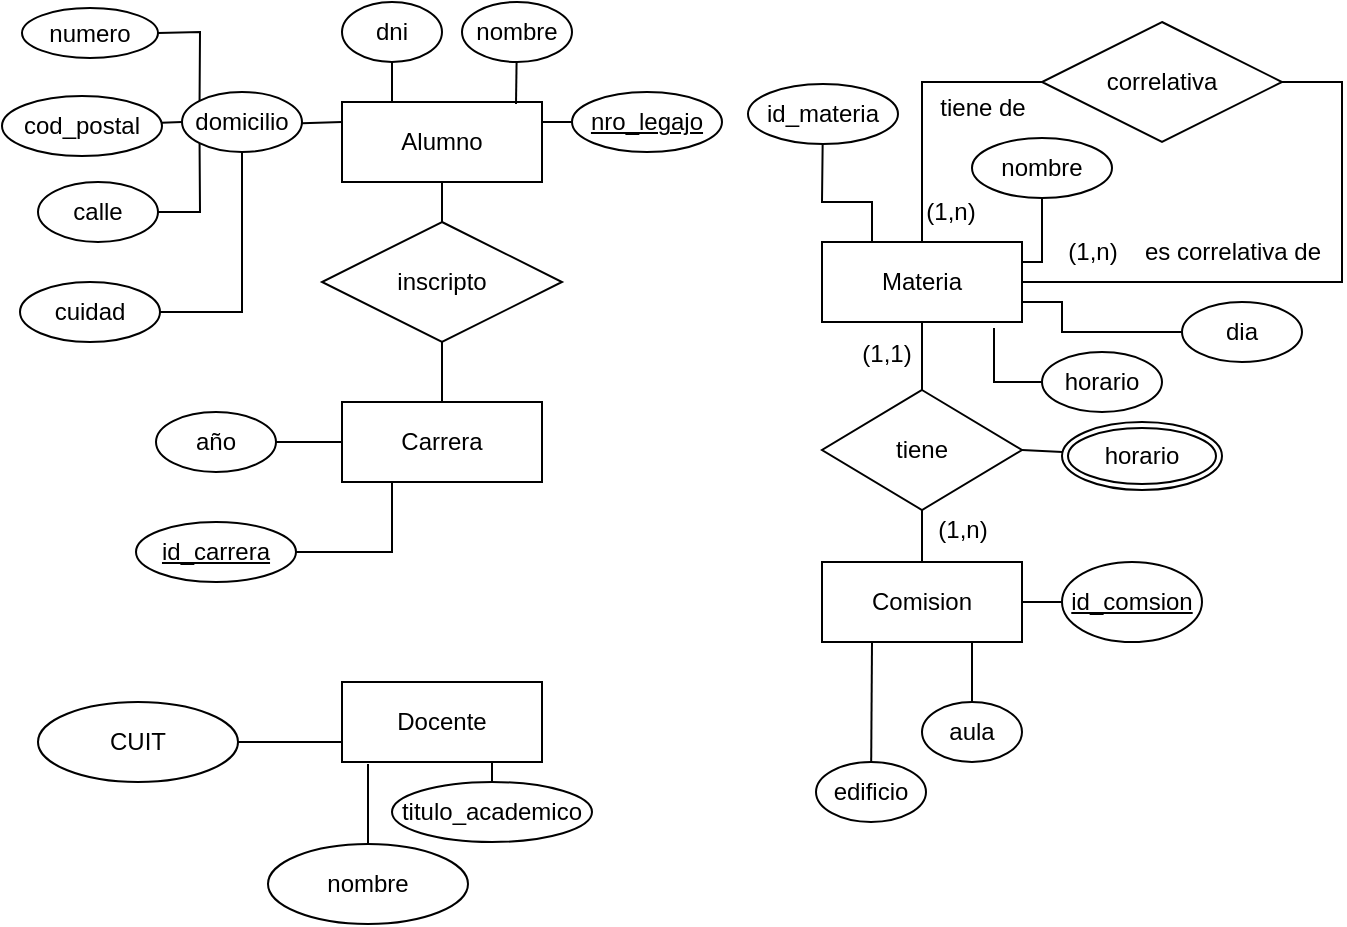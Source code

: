<mxfile version="24.0.7" type="github">
  <diagram name="Página-1" id="SdU5Aa-HrzC9FdkwVD95">
    <mxGraphModel dx="1306" dy="423" grid="1" gridSize="10" guides="1" tooltips="1" connect="1" arrows="1" fold="1" page="1" pageScale="1" pageWidth="827" pageHeight="1169" math="0" shadow="0">
      <root>
        <mxCell id="0" />
        <mxCell id="1" parent="0" />
        <mxCell id="RJvoUlat_AL-16lGaqhq-1" value="Alumno" style="whiteSpace=wrap;html=1;align=center;" vertex="1" parent="1">
          <mxGeometry x="160" y="90" width="100" height="40" as="geometry" />
        </mxCell>
        <mxCell id="RJvoUlat_AL-16lGaqhq-2" value="Carrera" style="whiteSpace=wrap;html=1;align=center;" vertex="1" parent="1">
          <mxGeometry x="160" y="240" width="100" height="40" as="geometry" />
        </mxCell>
        <mxCell id="RJvoUlat_AL-16lGaqhq-4" value="Materia" style="whiteSpace=wrap;html=1;align=center;" vertex="1" parent="1">
          <mxGeometry x="400" y="160" width="100" height="40" as="geometry" />
        </mxCell>
        <mxCell id="RJvoUlat_AL-16lGaqhq-5" value="Comision" style="whiteSpace=wrap;html=1;align=center;" vertex="1" parent="1">
          <mxGeometry x="400" y="320" width="100" height="40" as="geometry" />
        </mxCell>
        <mxCell id="RJvoUlat_AL-16lGaqhq-6" value="tiene" style="shape=rhombus;perimeter=rhombusPerimeter;whiteSpace=wrap;html=1;align=center;" vertex="1" parent="1">
          <mxGeometry x="400" y="234" width="100" height="60" as="geometry" />
        </mxCell>
        <mxCell id="RJvoUlat_AL-16lGaqhq-7" value="" style="endArrow=none;html=1;rounded=0;exitX=0.5;exitY=0;exitDx=0;exitDy=0;entryX=0.5;entryY=1;entryDx=0;entryDy=0;" edge="1" parent="1" source="RJvoUlat_AL-16lGaqhq-6" target="RJvoUlat_AL-16lGaqhq-4">
          <mxGeometry relative="1" as="geometry">
            <mxPoint x="230" y="230" as="sourcePoint" />
            <mxPoint x="390" y="230" as="targetPoint" />
          </mxGeometry>
        </mxCell>
        <mxCell id="RJvoUlat_AL-16lGaqhq-8" value="(1,1)" style="text;html=1;align=center;verticalAlign=middle;resizable=0;points=[];autosize=1;strokeColor=none;fillColor=none;" vertex="1" parent="1">
          <mxGeometry x="407" y="201" width="50" height="30" as="geometry" />
        </mxCell>
        <mxCell id="RJvoUlat_AL-16lGaqhq-9" value="" style="endArrow=none;html=1;rounded=0;exitX=0.5;exitY=0;exitDx=0;exitDy=0;entryX=0.5;entryY=1;entryDx=0;entryDy=0;" edge="1" parent="1" source="RJvoUlat_AL-16lGaqhq-5" target="RJvoUlat_AL-16lGaqhq-6">
          <mxGeometry relative="1" as="geometry">
            <mxPoint x="230" y="230" as="sourcePoint" />
            <mxPoint x="390" y="230" as="targetPoint" />
          </mxGeometry>
        </mxCell>
        <mxCell id="RJvoUlat_AL-16lGaqhq-10" value="(1,n)" style="text;html=1;align=center;verticalAlign=middle;resizable=0;points=[];autosize=1;strokeColor=none;fillColor=none;" vertex="1" parent="1">
          <mxGeometry x="445" y="289" width="50" height="30" as="geometry" />
        </mxCell>
        <mxCell id="RJvoUlat_AL-16lGaqhq-12" value="dni" style="ellipse;whiteSpace=wrap;html=1;align=center;" vertex="1" parent="1">
          <mxGeometry x="160" y="40" width="50" height="30" as="geometry" />
        </mxCell>
        <mxCell id="RJvoUlat_AL-16lGaqhq-13" value="" style="endArrow=none;html=1;rounded=0;exitX=0.25;exitY=0;exitDx=0;exitDy=0;entryX=0.5;entryY=1;entryDx=0;entryDy=0;" edge="1" parent="1" source="RJvoUlat_AL-16lGaqhq-1" target="RJvoUlat_AL-16lGaqhq-12">
          <mxGeometry relative="1" as="geometry">
            <mxPoint x="230" y="230" as="sourcePoint" />
            <mxPoint x="390" y="230" as="targetPoint" />
          </mxGeometry>
        </mxCell>
        <mxCell id="RJvoUlat_AL-16lGaqhq-14" value="" style="endArrow=none;html=1;rounded=0;exitX=0.87;exitY=0.025;exitDx=0;exitDy=0;exitPerimeter=0;" edge="1" parent="1" source="RJvoUlat_AL-16lGaqhq-1" target="RJvoUlat_AL-16lGaqhq-15">
          <mxGeometry relative="1" as="geometry">
            <mxPoint x="230" y="230" as="sourcePoint" />
            <mxPoint x="235" y="70" as="targetPoint" />
          </mxGeometry>
        </mxCell>
        <mxCell id="RJvoUlat_AL-16lGaqhq-15" value="nombre" style="ellipse;whiteSpace=wrap;html=1;align=center;" vertex="1" parent="1">
          <mxGeometry x="220" y="40" width="55" height="30" as="geometry" />
        </mxCell>
        <mxCell id="RJvoUlat_AL-16lGaqhq-16" value="" style="endArrow=none;html=1;rounded=0;exitX=1;exitY=0.25;exitDx=0;exitDy=0;" edge="1" parent="1" source="RJvoUlat_AL-16lGaqhq-1" target="RJvoUlat_AL-16lGaqhq-17">
          <mxGeometry relative="1" as="geometry">
            <mxPoint x="230" y="230" as="sourcePoint" />
            <mxPoint x="300" y="100" as="targetPoint" />
          </mxGeometry>
        </mxCell>
        <mxCell id="RJvoUlat_AL-16lGaqhq-17" value="nro_legajo" style="ellipse;whiteSpace=wrap;html=1;align=center;fontStyle=4" vertex="1" parent="1">
          <mxGeometry x="275" y="85" width="75" height="30" as="geometry" />
        </mxCell>
        <mxCell id="RJvoUlat_AL-16lGaqhq-18" value="" style="endArrow=none;html=1;rounded=0;exitX=0;exitY=0.25;exitDx=0;exitDy=0;" edge="1" parent="1" source="RJvoUlat_AL-16lGaqhq-1" target="RJvoUlat_AL-16lGaqhq-19">
          <mxGeometry relative="1" as="geometry">
            <mxPoint x="230" y="230" as="sourcePoint" />
            <mxPoint x="90" y="100" as="targetPoint" />
          </mxGeometry>
        </mxCell>
        <mxCell id="RJvoUlat_AL-16lGaqhq-19" value="domicilio" style="ellipse;whiteSpace=wrap;html=1;align=center;" vertex="1" parent="1">
          <mxGeometry x="80" y="85" width="60" height="30" as="geometry" />
        </mxCell>
        <mxCell id="RJvoUlat_AL-16lGaqhq-20" value="" style="endArrow=none;html=1;rounded=0;exitX=0;exitY=1;exitDx=0;exitDy=0;" edge="1" parent="1" source="RJvoUlat_AL-16lGaqhq-19" target="RJvoUlat_AL-16lGaqhq-21">
          <mxGeometry relative="1" as="geometry">
            <mxPoint x="30" y="230" as="sourcePoint" />
            <mxPoint x="40" y="140" as="targetPoint" />
            <Array as="points">
              <mxPoint x="89" y="145" />
            </Array>
          </mxGeometry>
        </mxCell>
        <mxCell id="RJvoUlat_AL-16lGaqhq-21" value="calle" style="ellipse;whiteSpace=wrap;html=1;align=center;" vertex="1" parent="1">
          <mxGeometry x="8" y="130" width="60" height="30" as="geometry" />
        </mxCell>
        <mxCell id="RJvoUlat_AL-16lGaqhq-23" value="numero" style="ellipse;whiteSpace=wrap;html=1;align=center;" vertex="1" parent="1">
          <mxGeometry y="43" width="68" height="25" as="geometry" />
        </mxCell>
        <mxCell id="RJvoUlat_AL-16lGaqhq-24" value="" style="endArrow=none;html=1;rounded=0;exitX=0;exitY=0;exitDx=0;exitDy=0;entryX=1;entryY=0.5;entryDx=0;entryDy=0;" edge="1" parent="1" source="RJvoUlat_AL-16lGaqhq-19" target="RJvoUlat_AL-16lGaqhq-23">
          <mxGeometry relative="1" as="geometry">
            <mxPoint x="30" y="230" as="sourcePoint" />
            <mxPoint x="89" y="60" as="targetPoint" />
            <Array as="points">
              <mxPoint x="89" y="55" />
            </Array>
          </mxGeometry>
        </mxCell>
        <mxCell id="RJvoUlat_AL-16lGaqhq-25" value="" style="endArrow=none;html=1;rounded=0;exitX=0;exitY=0.5;exitDx=0;exitDy=0;" edge="1" parent="1" source="RJvoUlat_AL-16lGaqhq-19" target="RJvoUlat_AL-16lGaqhq-26">
          <mxGeometry relative="1" as="geometry">
            <mxPoint x="30" y="230" as="sourcePoint" />
            <mxPoint x="20" y="100" as="targetPoint" />
          </mxGeometry>
        </mxCell>
        <mxCell id="RJvoUlat_AL-16lGaqhq-26" value="cod_postal" style="ellipse;whiteSpace=wrap;html=1;align=center;" vertex="1" parent="1">
          <mxGeometry x="-10" y="87" width="80" height="30" as="geometry" />
        </mxCell>
        <mxCell id="RJvoUlat_AL-16lGaqhq-27" value="cuidad" style="ellipse;whiteSpace=wrap;html=1;align=center;" vertex="1" parent="1">
          <mxGeometry x="-1" y="180" width="70" height="30" as="geometry" />
        </mxCell>
        <mxCell id="RJvoUlat_AL-16lGaqhq-28" value="" style="endArrow=none;html=1;rounded=0;exitX=1;exitY=0.5;exitDx=0;exitDy=0;entryX=0.5;entryY=1;entryDx=0;entryDy=0;" edge="1" parent="1" source="RJvoUlat_AL-16lGaqhq-27" target="RJvoUlat_AL-16lGaqhq-19">
          <mxGeometry relative="1" as="geometry">
            <mxPoint x="30" y="230" as="sourcePoint" />
            <mxPoint x="190" y="230" as="targetPoint" />
            <Array as="points">
              <mxPoint x="110" y="195" />
            </Array>
          </mxGeometry>
        </mxCell>
        <mxCell id="RJvoUlat_AL-16lGaqhq-29" value="" style="endArrow=none;html=1;rounded=0;exitX=0.5;exitY=1;exitDx=0;exitDy=0;" edge="1" parent="1" source="RJvoUlat_AL-16lGaqhq-1" target="RJvoUlat_AL-16lGaqhq-30">
          <mxGeometry relative="1" as="geometry">
            <mxPoint x="30" y="230" as="sourcePoint" />
            <mxPoint x="210" y="180" as="targetPoint" />
          </mxGeometry>
        </mxCell>
        <mxCell id="RJvoUlat_AL-16lGaqhq-30" value="inscripto" style="shape=rhombus;perimeter=rhombusPerimeter;whiteSpace=wrap;html=1;align=center;" vertex="1" parent="1">
          <mxGeometry x="150" y="150" width="120" height="60" as="geometry" />
        </mxCell>
        <mxCell id="RJvoUlat_AL-16lGaqhq-31" value="" style="endArrow=none;html=1;rounded=0;exitX=0.5;exitY=1;exitDx=0;exitDy=0;entryX=0.5;entryY=0;entryDx=0;entryDy=0;" edge="1" parent="1" source="RJvoUlat_AL-16lGaqhq-30" target="RJvoUlat_AL-16lGaqhq-2">
          <mxGeometry relative="1" as="geometry">
            <mxPoint x="220" y="220" as="sourcePoint" />
            <mxPoint x="190" y="230" as="targetPoint" />
          </mxGeometry>
        </mxCell>
        <mxCell id="RJvoUlat_AL-16lGaqhq-32" value="" style="endArrow=none;html=1;rounded=0;entryX=0;entryY=0.5;entryDx=0;entryDy=0;exitX=1;exitY=0.5;exitDx=0;exitDy=0;" edge="1" parent="1" source="RJvoUlat_AL-16lGaqhq-33" target="RJvoUlat_AL-16lGaqhq-2">
          <mxGeometry relative="1" as="geometry">
            <mxPoint x="90" y="260" as="sourcePoint" />
            <mxPoint x="190" y="230" as="targetPoint" />
          </mxGeometry>
        </mxCell>
        <mxCell id="RJvoUlat_AL-16lGaqhq-33" value="año" style="ellipse;whiteSpace=wrap;html=1;align=center;" vertex="1" parent="1">
          <mxGeometry x="67" y="245" width="60" height="30" as="geometry" />
        </mxCell>
        <mxCell id="RJvoUlat_AL-16lGaqhq-34" value="" style="endArrow=none;html=1;rounded=0;exitX=0.25;exitY=1;exitDx=0;exitDy=0;" edge="1" parent="1" source="RJvoUlat_AL-16lGaqhq-2" target="RJvoUlat_AL-16lGaqhq-35">
          <mxGeometry relative="1" as="geometry">
            <mxPoint x="30" y="230" as="sourcePoint" />
            <mxPoint x="120" y="320" as="targetPoint" />
            <Array as="points">
              <mxPoint x="185" y="315" />
            </Array>
          </mxGeometry>
        </mxCell>
        <mxCell id="RJvoUlat_AL-16lGaqhq-35" value="id_carrera" style="ellipse;whiteSpace=wrap;html=1;align=center;fontStyle=4;" vertex="1" parent="1">
          <mxGeometry x="57" y="300" width="80" height="30" as="geometry" />
        </mxCell>
        <mxCell id="RJvoUlat_AL-16lGaqhq-39" value="" style="endArrow=none;html=1;rounded=0;exitX=0.25;exitY=0;exitDx=0;exitDy=0;" edge="1" parent="1" source="RJvoUlat_AL-16lGaqhq-4" target="RJvoUlat_AL-16lGaqhq-40">
          <mxGeometry relative="1" as="geometry">
            <mxPoint x="200" y="230" as="sourcePoint" />
            <mxPoint x="425" y="120" as="targetPoint" />
            <Array as="points">
              <mxPoint x="425" y="140" />
              <mxPoint x="400" y="140" />
            </Array>
          </mxGeometry>
        </mxCell>
        <mxCell id="RJvoUlat_AL-16lGaqhq-40" value="id_materia" style="ellipse;whiteSpace=wrap;html=1;align=center;" vertex="1" parent="1">
          <mxGeometry x="363" y="81" width="75" height="30" as="geometry" />
        </mxCell>
        <mxCell id="RJvoUlat_AL-16lGaqhq-42" value="nombre" style="ellipse;whiteSpace=wrap;html=1;align=center;" vertex="1" parent="1">
          <mxGeometry x="475" y="108" width="70" height="30" as="geometry" />
        </mxCell>
        <mxCell id="RJvoUlat_AL-16lGaqhq-43" value="" style="endArrow=none;html=1;rounded=0;exitX=1;exitY=0.25;exitDx=0;exitDy=0;entryX=0.5;entryY=1;entryDx=0;entryDy=0;" edge="1" parent="1" source="RJvoUlat_AL-16lGaqhq-4" target="RJvoUlat_AL-16lGaqhq-42">
          <mxGeometry relative="1" as="geometry">
            <mxPoint x="360" y="230" as="sourcePoint" />
            <mxPoint x="520" y="230" as="targetPoint" />
            <Array as="points">
              <mxPoint x="510" y="170" />
            </Array>
          </mxGeometry>
        </mxCell>
        <mxCell id="RJvoUlat_AL-16lGaqhq-44" value="" style="endArrow=none;html=1;rounded=0;exitX=1;exitY=0.75;exitDx=0;exitDy=0;" edge="1" parent="1" source="RJvoUlat_AL-16lGaqhq-4" target="RJvoUlat_AL-16lGaqhq-45">
          <mxGeometry relative="1" as="geometry">
            <mxPoint x="530" y="210" as="sourcePoint" />
            <mxPoint x="560" y="180" as="targetPoint" />
            <Array as="points">
              <mxPoint x="520" y="190" />
              <mxPoint x="520" y="205" />
            </Array>
          </mxGeometry>
        </mxCell>
        <mxCell id="RJvoUlat_AL-16lGaqhq-45" value="dia" style="ellipse;whiteSpace=wrap;html=1;align=center;" vertex="1" parent="1">
          <mxGeometry x="580" y="190" width="60" height="30" as="geometry" />
        </mxCell>
        <mxCell id="RJvoUlat_AL-16lGaqhq-46" value="" style="endArrow=none;html=1;rounded=0;exitX=0.86;exitY=1.075;exitDx=0;exitDy=0;exitPerimeter=0;" edge="1" parent="1" source="RJvoUlat_AL-16lGaqhq-4" target="RJvoUlat_AL-16lGaqhq-47">
          <mxGeometry relative="1" as="geometry">
            <mxPoint x="360" y="230" as="sourcePoint" />
            <mxPoint x="520" y="230" as="targetPoint" />
            <Array as="points">
              <mxPoint x="486" y="230" />
            </Array>
          </mxGeometry>
        </mxCell>
        <mxCell id="RJvoUlat_AL-16lGaqhq-47" value="horario" style="ellipse;whiteSpace=wrap;html=1;align=center;" vertex="1" parent="1">
          <mxGeometry x="510" y="215" width="60" height="30" as="geometry" />
        </mxCell>
        <mxCell id="RJvoUlat_AL-16lGaqhq-48" value="Docente" style="whiteSpace=wrap;html=1;align=center;" vertex="1" parent="1">
          <mxGeometry x="160" y="380" width="100" height="40" as="geometry" />
        </mxCell>
        <mxCell id="RJvoUlat_AL-16lGaqhq-49" value="" style="endArrow=none;html=1;rounded=0;exitX=0;exitY=0.75;exitDx=0;exitDy=0;entryX=1;entryY=0.5;entryDx=0;entryDy=0;" edge="1" parent="1" source="RJvoUlat_AL-16lGaqhq-48" target="RJvoUlat_AL-16lGaqhq-51">
          <mxGeometry relative="1" as="geometry">
            <mxPoint x="120" y="230" as="sourcePoint" />
            <mxPoint x="120" y="410" as="targetPoint" />
          </mxGeometry>
        </mxCell>
        <mxCell id="RJvoUlat_AL-16lGaqhq-51" value="CUIT" style="ellipse;whiteSpace=wrap;html=1;align=center;" vertex="1" parent="1">
          <mxGeometry x="8" y="390" width="100" height="40" as="geometry" />
        </mxCell>
        <mxCell id="RJvoUlat_AL-16lGaqhq-52" value="" style="endArrow=none;html=1;rounded=0;exitX=0.13;exitY=1.025;exitDx=0;exitDy=0;exitPerimeter=0;" edge="1" parent="1" source="RJvoUlat_AL-16lGaqhq-48" target="RJvoUlat_AL-16lGaqhq-53">
          <mxGeometry relative="1" as="geometry">
            <mxPoint x="120" y="230" as="sourcePoint" />
            <mxPoint x="170" y="481" as="targetPoint" />
          </mxGeometry>
        </mxCell>
        <mxCell id="RJvoUlat_AL-16lGaqhq-53" value="nombre" style="ellipse;whiteSpace=wrap;html=1;align=center;" vertex="1" parent="1">
          <mxGeometry x="123" y="461" width="100" height="40" as="geometry" />
        </mxCell>
        <mxCell id="RJvoUlat_AL-16lGaqhq-54" value="" style="endArrow=none;html=1;rounded=0;exitX=0.75;exitY=1;exitDx=0;exitDy=0;" edge="1" parent="1" source="RJvoUlat_AL-16lGaqhq-48" target="RJvoUlat_AL-16lGaqhq-55">
          <mxGeometry relative="1" as="geometry">
            <mxPoint x="120" y="370" as="sourcePoint" />
            <mxPoint x="235" y="450" as="targetPoint" />
          </mxGeometry>
        </mxCell>
        <mxCell id="RJvoUlat_AL-16lGaqhq-55" value="titulo_academico" style="ellipse;whiteSpace=wrap;html=1;align=center;" vertex="1" parent="1">
          <mxGeometry x="185" y="430" width="100" height="30" as="geometry" />
        </mxCell>
        <mxCell id="RJvoUlat_AL-16lGaqhq-57" value="" style="endArrow=none;html=1;rounded=0;exitX=0.5;exitY=0;exitDx=0;exitDy=0;entryX=0;entryY=0.5;entryDx=0;entryDy=0;" edge="1" parent="1" source="RJvoUlat_AL-16lGaqhq-4" target="RJvoUlat_AL-16lGaqhq-58">
          <mxGeometry relative="1" as="geometry">
            <mxPoint x="400" y="170" as="sourcePoint" />
            <mxPoint x="570" y="80" as="targetPoint" />
            <Array as="points">
              <mxPoint x="450" y="80" />
            </Array>
          </mxGeometry>
        </mxCell>
        <mxCell id="RJvoUlat_AL-16lGaqhq-58" value="correlativa" style="shape=rhombus;perimeter=rhombusPerimeter;whiteSpace=wrap;html=1;align=center;" vertex="1" parent="1">
          <mxGeometry x="510" y="50" width="120" height="60" as="geometry" />
        </mxCell>
        <mxCell id="RJvoUlat_AL-16lGaqhq-59" value="" style="endArrow=none;html=1;rounded=0;exitX=1;exitY=0.5;exitDx=0;exitDy=0;entryX=1;entryY=0.5;entryDx=0;entryDy=0;" edge="1" parent="1" source="RJvoUlat_AL-16lGaqhq-4" target="RJvoUlat_AL-16lGaqhq-58">
          <mxGeometry relative="1" as="geometry">
            <mxPoint x="400" y="170" as="sourcePoint" />
            <mxPoint x="560" y="170" as="targetPoint" />
            <Array as="points">
              <mxPoint x="660" y="180" />
              <mxPoint x="660" y="80" />
            </Array>
          </mxGeometry>
        </mxCell>
        <mxCell id="RJvoUlat_AL-16lGaqhq-60" value="" style="endArrow=none;html=1;rounded=0;exitX=1;exitY=0.5;exitDx=0;exitDy=0;" edge="1" parent="1" source="RJvoUlat_AL-16lGaqhq-6" target="RJvoUlat_AL-16lGaqhq-62">
          <mxGeometry relative="1" as="geometry">
            <mxPoint x="400" y="170" as="sourcePoint" />
            <mxPoint x="520.039" y="264.334" as="targetPoint" />
          </mxGeometry>
        </mxCell>
        <mxCell id="RJvoUlat_AL-16lGaqhq-62" value="horario" style="ellipse;shape=doubleEllipse;margin=3;whiteSpace=wrap;html=1;align=center;" vertex="1" parent="1">
          <mxGeometry x="520" y="250" width="80" height="34" as="geometry" />
        </mxCell>
        <mxCell id="RJvoUlat_AL-16lGaqhq-63" value="" style="endArrow=none;html=1;rounded=0;exitX=1;exitY=0.5;exitDx=0;exitDy=0;" edge="1" parent="1" source="RJvoUlat_AL-16lGaqhq-5" target="RJvoUlat_AL-16lGaqhq-64">
          <mxGeometry relative="1" as="geometry">
            <mxPoint x="330" y="270" as="sourcePoint" />
            <mxPoint x="540" y="340" as="targetPoint" />
          </mxGeometry>
        </mxCell>
        <mxCell id="RJvoUlat_AL-16lGaqhq-64" value="id_comsion" style="ellipse;whiteSpace=wrap;html=1;align=center;fontStyle=4;" vertex="1" parent="1">
          <mxGeometry x="520" y="320" width="70" height="40" as="geometry" />
        </mxCell>
        <mxCell id="RJvoUlat_AL-16lGaqhq-65" value="" style="endArrow=none;html=1;rounded=0;exitX=0.75;exitY=1;exitDx=0;exitDy=0;" edge="1" parent="1" source="RJvoUlat_AL-16lGaqhq-5" target="RJvoUlat_AL-16lGaqhq-67">
          <mxGeometry relative="1" as="geometry">
            <mxPoint x="330" y="270" as="sourcePoint" />
            <mxPoint x="475" y="410" as="targetPoint" />
          </mxGeometry>
        </mxCell>
        <mxCell id="RJvoUlat_AL-16lGaqhq-67" value="aula" style="ellipse;whiteSpace=wrap;html=1;align=center;" vertex="1" parent="1">
          <mxGeometry x="450" y="390" width="50" height="30" as="geometry" />
        </mxCell>
        <mxCell id="RJvoUlat_AL-16lGaqhq-68" value="" style="endArrow=none;html=1;rounded=0;exitX=0.25;exitY=1;exitDx=0;exitDy=0;" edge="1" parent="1" source="RJvoUlat_AL-16lGaqhq-5" target="RJvoUlat_AL-16lGaqhq-69">
          <mxGeometry relative="1" as="geometry">
            <mxPoint x="330" y="270" as="sourcePoint" />
            <mxPoint x="425" y="430" as="targetPoint" />
          </mxGeometry>
        </mxCell>
        <mxCell id="RJvoUlat_AL-16lGaqhq-69" value="edificio" style="ellipse;whiteSpace=wrap;html=1;align=center;" vertex="1" parent="1">
          <mxGeometry x="397" y="420" width="55" height="30" as="geometry" />
        </mxCell>
        <mxCell id="RJvoUlat_AL-16lGaqhq-70" value="tiene de" style="text;html=1;align=center;verticalAlign=middle;resizable=0;points=[];autosize=1;strokeColor=none;fillColor=none;" vertex="1" parent="1">
          <mxGeometry x="445" y="78" width="70" height="30" as="geometry" />
        </mxCell>
        <mxCell id="RJvoUlat_AL-16lGaqhq-71" value="(1,n)" style="text;html=1;align=center;verticalAlign=middle;resizable=0;points=[];autosize=1;strokeColor=none;fillColor=none;" vertex="1" parent="1">
          <mxGeometry x="439" y="130" width="50" height="30" as="geometry" />
        </mxCell>
        <mxCell id="RJvoUlat_AL-16lGaqhq-72" value="es correlativa de" style="text;html=1;align=center;verticalAlign=middle;resizable=0;points=[];autosize=1;strokeColor=none;fillColor=none;" vertex="1" parent="1">
          <mxGeometry x="550" y="150" width="110" height="30" as="geometry" />
        </mxCell>
        <mxCell id="RJvoUlat_AL-16lGaqhq-73" value="(1,n)" style="text;html=1;align=center;verticalAlign=middle;resizable=0;points=[];autosize=1;strokeColor=none;fillColor=none;" vertex="1" parent="1">
          <mxGeometry x="510" y="150" width="50" height="30" as="geometry" />
        </mxCell>
      </root>
    </mxGraphModel>
  </diagram>
</mxfile>
